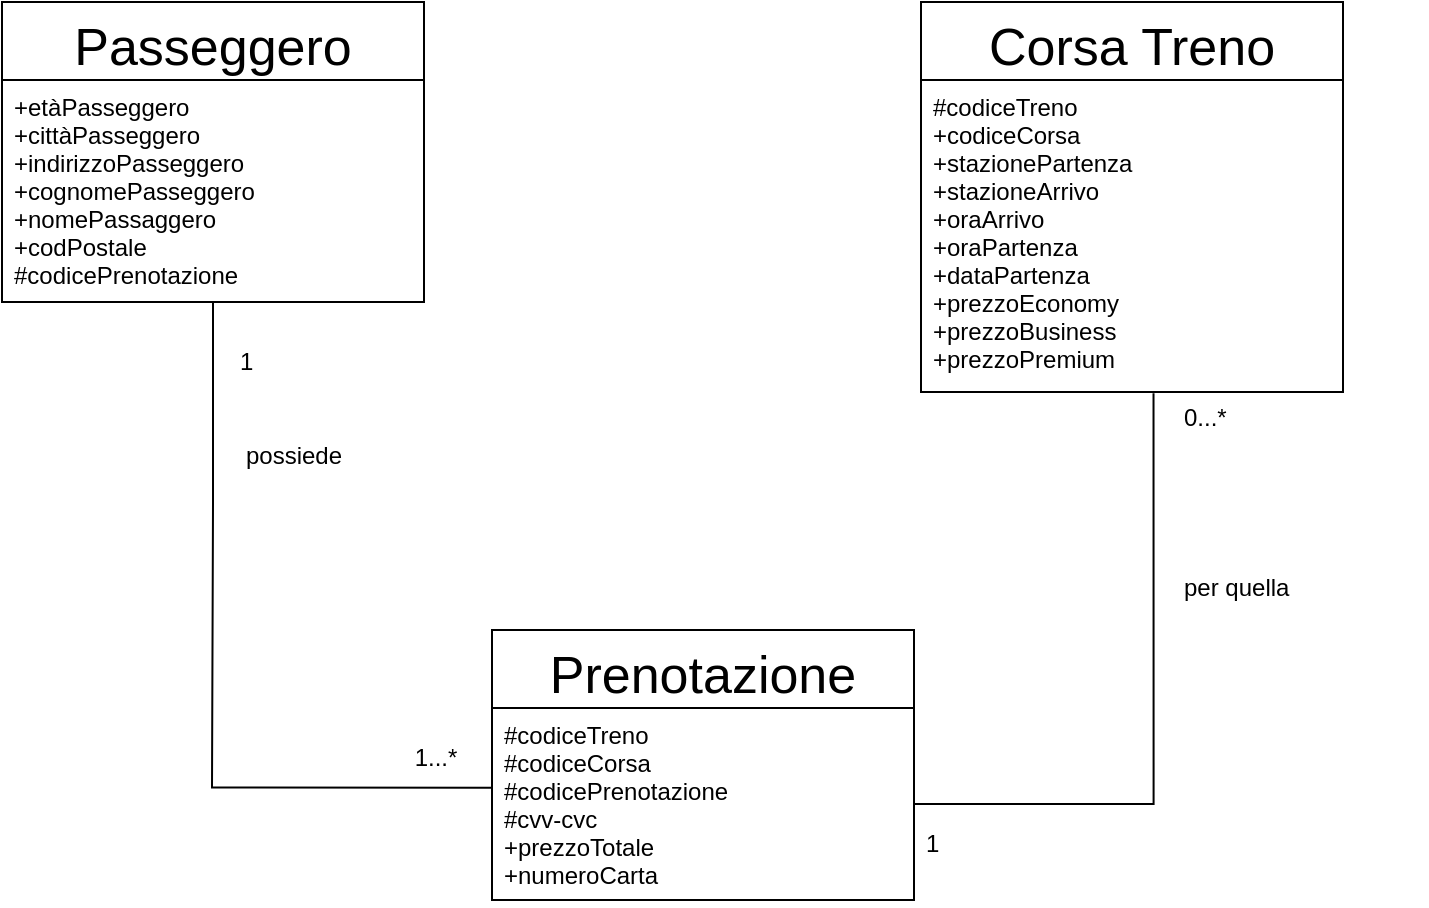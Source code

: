 <mxfile version="12.1.9" pages="1"><diagram id="UwKgULlxdSb60Pxt-sAi" name="Page-1"><mxGraphModel dx="854" dy="419" grid="0" gridSize="10" guides="1" tooltips="1" connect="1" arrows="1" fold="1" page="1" pageScale="1" pageWidth="827" pageHeight="1169" math="0" shadow="0"><root><mxCell id="0"/><mxCell id="1" parent="0"/><mxCell id="htlQ5DW8zUC862gETWvJ-199" value="Passeggero" style="swimlane;fontStyle=0;childLayout=stackLayout;horizontal=1;startSize=39;fillColor=none;horizontalStack=0;resizeParent=1;resizeParentMax=0;resizeLast=0;collapsible=1;marginBottom=0;fontSize=26;" vertex="1" parent="1"><mxGeometry x="20" y="52" width="211" height="150" as="geometry"><mxRectangle x="20" y="52" width="166" height="39" as="alternateBounds"/></mxGeometry></mxCell><mxCell id="htlQ5DW8zUC862gETWvJ-202" value="+etàPasseggero&#10;+cittàPasseggero&#10;+indirizzoPasseggero&#10;+cognomePasseggero&#10;+nomePassaggero&#10;+codPostale&#10;#codicePrenotazione" style="text;strokeColor=none;fillColor=none;align=left;verticalAlign=top;spacingLeft=4;spacingRight=4;overflow=hidden;rotatable=0;points=[[0,0.5],[1,0.5]];portConstraint=eastwest;" vertex="1" parent="htlQ5DW8zUC862gETWvJ-199"><mxGeometry y="39" width="211" height="111" as="geometry"/></mxCell><mxCell id="htlQ5DW8zUC862gETWvJ-211" value="Corsa Treno" style="swimlane;fontStyle=0;childLayout=stackLayout;horizontal=1;startSize=39;fillColor=none;horizontalStack=0;resizeParent=1;resizeParentMax=0;resizeLast=0;collapsible=1;marginBottom=0;fontSize=26;" vertex="1" parent="1"><mxGeometry x="479.5" y="52" width="211" height="195" as="geometry"><mxRectangle x="20" y="52" width="166" height="39" as="alternateBounds"/></mxGeometry></mxCell><mxCell id="htlQ5DW8zUC862gETWvJ-212" value="#codiceTreno&#10;+codiceCorsa&#10;+stazionePartenza&#10;+stazioneArrivo&#10;+oraArrivo&#10;+oraPartenza&#10;+dataPartenza&#10;+prezzoEconomy&#10;+prezzoBusiness&#10;+prezzoPremium" style="text;strokeColor=none;fillColor=none;align=left;verticalAlign=top;spacingLeft=4;spacingRight=4;overflow=hidden;rotatable=0;points=[[0,0.5],[1,0.5]];portConstraint=eastwest;" vertex="1" parent="htlQ5DW8zUC862gETWvJ-211"><mxGeometry y="39" width="211" height="156" as="geometry"/></mxCell><mxCell id="htlQ5DW8zUC862gETWvJ-214" value="Prenotazione" style="swimlane;fontStyle=0;childLayout=stackLayout;horizontal=1;startSize=39;fillColor=none;horizontalStack=0;resizeParent=1;resizeParentMax=0;resizeLast=0;collapsible=1;marginBottom=0;fontSize=26;" vertex="1" parent="1"><mxGeometry x="265" y="366" width="211" height="135" as="geometry"><mxRectangle x="20" y="52" width="166" height="39" as="alternateBounds"/></mxGeometry></mxCell><mxCell id="htlQ5DW8zUC862gETWvJ-215" value="#codiceTreno&#10;#codiceCorsa&#10;#codicePrenotazione&#10;#cvv-cvc&#10;+prezzoTotale&#10;+numeroCarta&#10;" style="text;strokeColor=none;fillColor=none;align=left;verticalAlign=top;spacingLeft=4;spacingRight=4;overflow=hidden;rotatable=0;points=[[0,0.5],[1,0.5]];portConstraint=eastwest;" vertex="1" parent="htlQ5DW8zUC862gETWvJ-214"><mxGeometry y="39" width="211" height="96" as="geometry"/></mxCell><mxCell id="htlQ5DW8zUC862gETWvJ-221" style="edgeStyle=orthogonalEdgeStyle;rounded=0;orthogonalLoop=1;jettySize=auto;html=1;entryX=-0.001;entryY=0.415;entryDx=0;entryDy=0;entryPerimeter=0;endArrow=none;endFill=0;strokeColor=#000000;fontSize=26;" edge="1" parent="1" source="htlQ5DW8zUC862gETWvJ-202" target="htlQ5DW8zUC862gETWvJ-215"><mxGeometry relative="1" as="geometry"><Array as="points"><mxPoint x="125" y="303"/><mxPoint x="125" y="445"/></Array></mxGeometry></mxCell><mxCell id="htlQ5DW8zUC862gETWvJ-223" value="&lt;font style=&quot;font-size: 12px&quot;&gt;possiede&lt;/font&gt;" style="text;html=1;strokeColor=none;fillColor=none;align=center;verticalAlign=middle;whiteSpace=wrap;rounded=0;fontSize=26;" vertex="1" parent="1"><mxGeometry x="146" y="264" width="40" height="20" as="geometry"/></mxCell><mxCell id="htlQ5DW8zUC862gETWvJ-226" value="&lt;font style=&quot;font-size: 12px&quot;&gt;1...*&lt;/font&gt;" style="text;html=1;strokeColor=none;fillColor=none;align=center;verticalAlign=middle;whiteSpace=wrap;rounded=0;fontSize=26;" vertex="1" parent="1"><mxGeometry x="216.5" y="415" width="40" height="20" as="geometry"/></mxCell><mxCell id="htlQ5DW8zUC862gETWvJ-228" value="&lt;font style=&quot;font-size: 12px&quot;&gt;1&lt;/font&gt;" style="text;html=1;resizable=0;points=[];autosize=1;align=left;verticalAlign=top;spacingTop=-4;fontSize=26;" vertex="1" parent="1"><mxGeometry x="137" y="208.5" width="17" height="36" as="geometry"/></mxCell><mxCell id="htlQ5DW8zUC862gETWvJ-229" style="edgeStyle=orthogonalEdgeStyle;rounded=0;orthogonalLoop=1;jettySize=auto;html=1;entryX=0.551;entryY=1.004;entryDx=0;entryDy=0;entryPerimeter=0;endArrow=none;endFill=0;strokeColor=#000000;fontSize=26;" edge="1" parent="1" source="htlQ5DW8zUC862gETWvJ-215" target="htlQ5DW8zUC862gETWvJ-212"><mxGeometry relative="1" as="geometry"/></mxCell><mxCell id="htlQ5DW8zUC862gETWvJ-230" value="per quella" style="text;html=1;resizable=0;points=[];autosize=1;align=left;verticalAlign=top;spacingTop=-4;fontSize=12;" vertex="1" parent="1"><mxGeometry x="608.5" y="335" width="124" height="31" as="geometry"/></mxCell><mxCell id="htlQ5DW8zUC862gETWvJ-231" value="1" style="text;html=1;resizable=0;points=[];autosize=1;align=left;verticalAlign=top;spacingTop=-4;fontSize=12;" vertex="1" parent="1"><mxGeometry x="479.5" y="463" width="17" height="14" as="geometry"/></mxCell><mxCell id="htlQ5DW8zUC862gETWvJ-232" value="0...*" style="text;html=1;resizable=0;points=[];autosize=1;align=left;verticalAlign=top;spacingTop=-4;fontSize=12;" vertex="1" parent="1"><mxGeometry x="608.5" y="250" width="31" height="14" as="geometry"/></mxCell></root></mxGraphModel></diagram></mxfile>